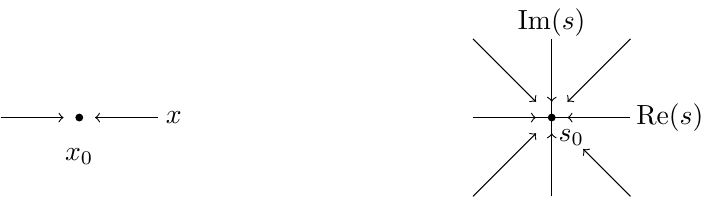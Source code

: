 \documentclass{standalone}
\usepackage{amsmath}
\usepackage{tikz}
\usetikzlibrary{calc}
\usetikzlibrary{positioning}
\usetikzlibrary{shapes,arrows,decorations.pathreplacing,decorations.markings}

\begin{document}
\begin{tikzpicture}

  \draw[->] (-4,0) -- (-3.2,0) {};
  \draw[->] (-2,0) -- (-2.8,0) {};
  \node[fill=black,circle,inner sep=1pt] at (-3,0) {};
  \node at (-1.8,0) {$x$};
  \node at (-3,-0.5) {$x_0$};
  
  \draw (2,0) -- (4,0) {};
  \draw (3,-1) -- (3,1) {};
  \node[fill=black,circle,inner sep=1pt] at (3,0) {};
  \draw[->] (2,0) -- (2.8,0) {};
  \draw[->] (4,0) -- (3.2,0) {};
  \draw[->] (3,-1) -- (3,-0.2) {};
  \draw[->] (3,1) -- (3,0.2) {};
  \draw[->] (4,1) -- (3.2,0.2) {};
  \draw[->] (4,-1) -- (3.4,-0.4) {};
  \draw[->] (2,1) -- (2.8,0.2) {};
  \draw[->] (2,-1) -- (2.8,-0.2) {};
  \node at (4.5,0) {$\text{Re}(s)$};
  \node at (3,1.2) {$\text{Im}(s)$};
  \node at (3.25,-0.25) {$s_0$};
    
\end{tikzpicture}
\end{document}
